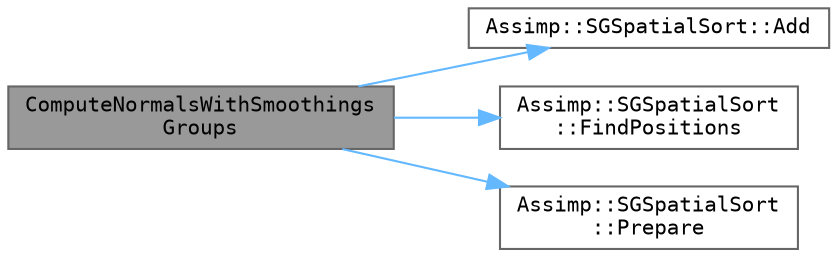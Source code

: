 digraph "ComputeNormalsWithSmoothingsGroups"
{
 // LATEX_PDF_SIZE
  bgcolor="transparent";
  edge [fontname=Terminal,fontsize=10,labelfontname=Helvetica,labelfontsize=10];
  node [fontname=Terminal,fontsize=10,shape=box,height=0.2,width=0.4];
  rankdir="LR";
  Node1 [label="ComputeNormalsWithSmoothings\lGroups",height=0.2,width=0.4,color="gray40", fillcolor="grey60", style="filled", fontcolor="black",tooltip=" "];
  Node1 -> Node2 [color="steelblue1",style="solid"];
  Node2 [label="Assimp::SGSpatialSort::Add",height=0.2,width=0.4,color="grey40", fillcolor="white", style="filled",URL="$class_assimp_1_1_s_g_spatial_sort.html#adfe82e1689fc782166019d8f7f9b35a5",tooltip=" "];
  Node1 -> Node3 [color="steelblue1",style="solid"];
  Node3 [label="Assimp::SGSpatialSort\l::FindPositions",height=0.2,width=0.4,color="grey40", fillcolor="white", style="filled",URL="$class_assimp_1_1_s_g_spatial_sort.html#ab06ebf9fdf866149666dbb5206111e87",tooltip=" "];
  Node1 -> Node4 [color="steelblue1",style="solid"];
  Node4 [label="Assimp::SGSpatialSort\l::Prepare",height=0.2,width=0.4,color="grey40", fillcolor="white", style="filled",URL="$class_assimp_1_1_s_g_spatial_sort.html#aeccf2ea7b7b5b0e2b3d22ff366c5fc59",tooltip=" "];
}
